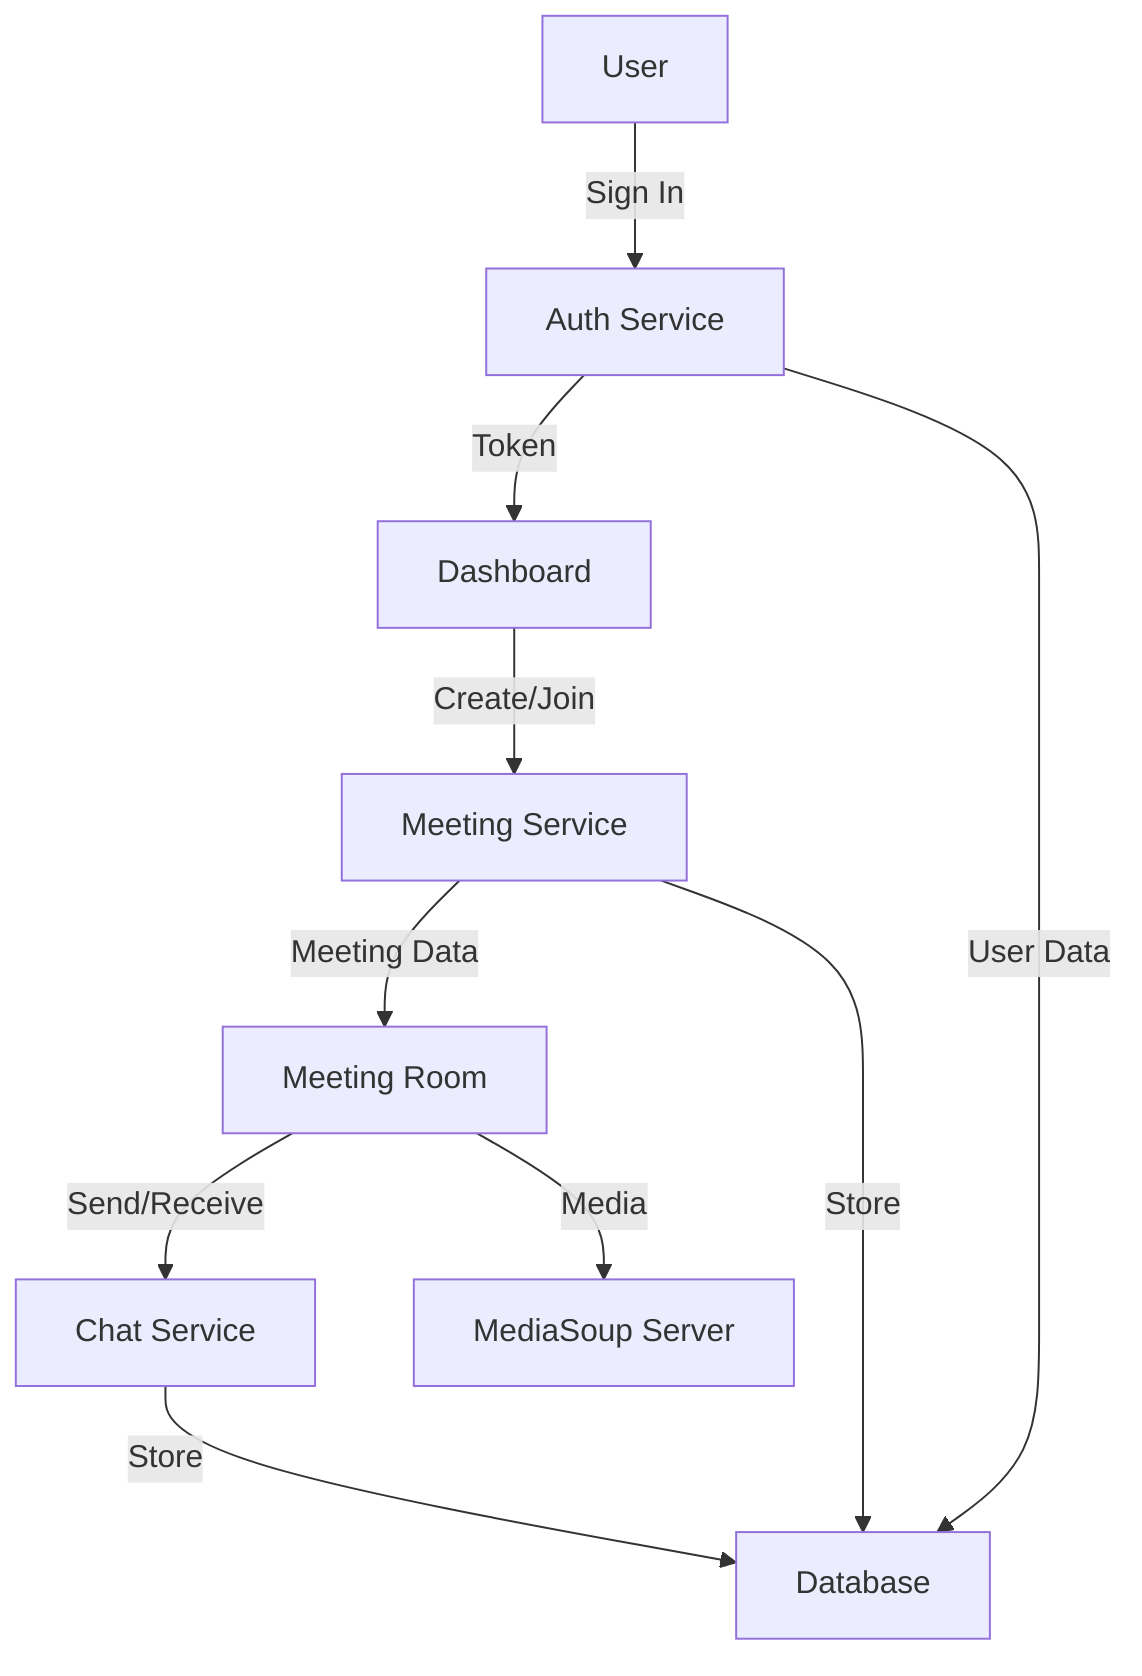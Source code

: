 flowchart TD
  A[User] -->|Sign In| B[Auth Service]
  B -->|Token| C[Dashboard]
  C -->|Create/Join| D[Meeting Service]
  D -->|Meeting Data| E[Meeting Room]
  E -->|Send/Receive| F[Chat Service]
  E -->|Media| G[MediaSoup Server]
  F -->|Store| H[Database]
  D -->|Store| H
  B -->|User Data| H